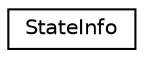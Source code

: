 digraph "Graphical Class Hierarchy"
{
 // LATEX_PDF_SIZE
  edge [fontname="Helvetica",fontsize="10",labelfontname="Helvetica",labelfontsize="10"];
  node [fontname="Helvetica",fontsize="10",shape=record];
  rankdir="LR";
  Node0 [label="StateInfo",height=0.2,width=0.4,color="black", fillcolor="white", style="filled",URL="$structoperations__research_1_1_state_info.html",tooltip=" "];
}

